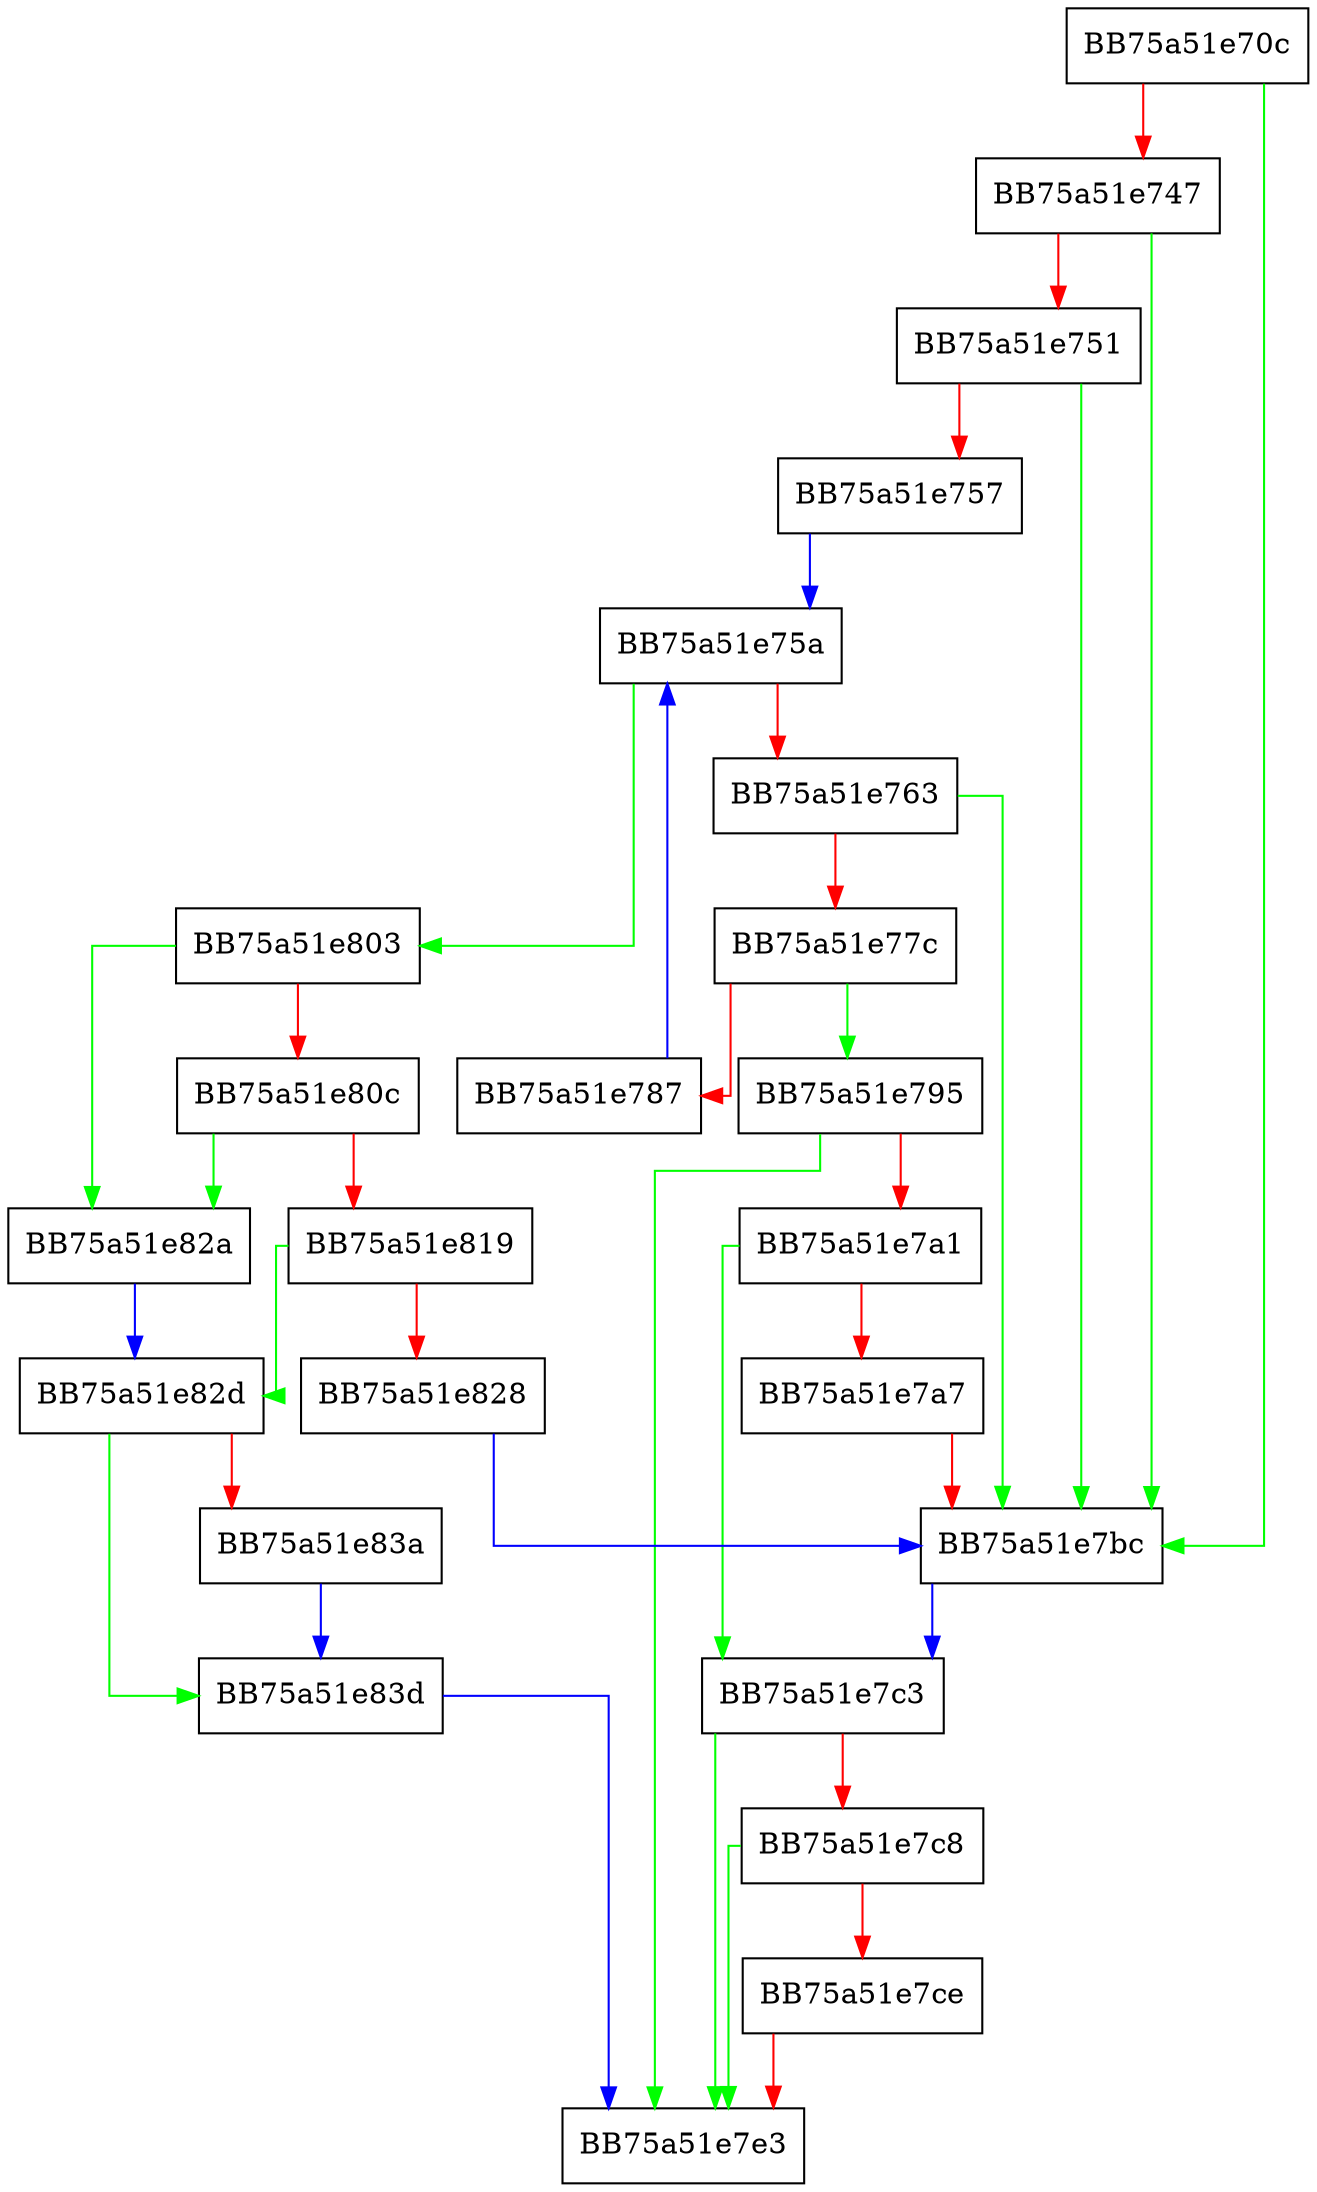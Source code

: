 digraph GetFolderSizeAndCRC {
  node [shape="box"];
  graph [splines=ortho];
  BB75a51e70c -> BB75a51e7bc [color="green"];
  BB75a51e70c -> BB75a51e747 [color="red"];
  BB75a51e747 -> BB75a51e7bc [color="green"];
  BB75a51e747 -> BB75a51e751 [color="red"];
  BB75a51e751 -> BB75a51e7bc [color="green"];
  BB75a51e751 -> BB75a51e757 [color="red"];
  BB75a51e757 -> BB75a51e75a [color="blue"];
  BB75a51e75a -> BB75a51e803 [color="green"];
  BB75a51e75a -> BB75a51e763 [color="red"];
  BB75a51e763 -> BB75a51e7bc [color="green"];
  BB75a51e763 -> BB75a51e77c [color="red"];
  BB75a51e77c -> BB75a51e795 [color="green"];
  BB75a51e77c -> BB75a51e787 [color="red"];
  BB75a51e787 -> BB75a51e75a [color="blue"];
  BB75a51e795 -> BB75a51e7e3 [color="green"];
  BB75a51e795 -> BB75a51e7a1 [color="red"];
  BB75a51e7a1 -> BB75a51e7c3 [color="green"];
  BB75a51e7a1 -> BB75a51e7a7 [color="red"];
  BB75a51e7a7 -> BB75a51e7bc [color="red"];
  BB75a51e7bc -> BB75a51e7c3 [color="blue"];
  BB75a51e7c3 -> BB75a51e7e3 [color="green"];
  BB75a51e7c3 -> BB75a51e7c8 [color="red"];
  BB75a51e7c8 -> BB75a51e7e3 [color="green"];
  BB75a51e7c8 -> BB75a51e7ce [color="red"];
  BB75a51e7ce -> BB75a51e7e3 [color="red"];
  BB75a51e803 -> BB75a51e82a [color="green"];
  BB75a51e803 -> BB75a51e80c [color="red"];
  BB75a51e80c -> BB75a51e82a [color="green"];
  BB75a51e80c -> BB75a51e819 [color="red"];
  BB75a51e819 -> BB75a51e82d [color="green"];
  BB75a51e819 -> BB75a51e828 [color="red"];
  BB75a51e828 -> BB75a51e7bc [color="blue"];
  BB75a51e82a -> BB75a51e82d [color="blue"];
  BB75a51e82d -> BB75a51e83d [color="green"];
  BB75a51e82d -> BB75a51e83a [color="red"];
  BB75a51e83a -> BB75a51e83d [color="blue"];
  BB75a51e83d -> BB75a51e7e3 [color="blue"];
}